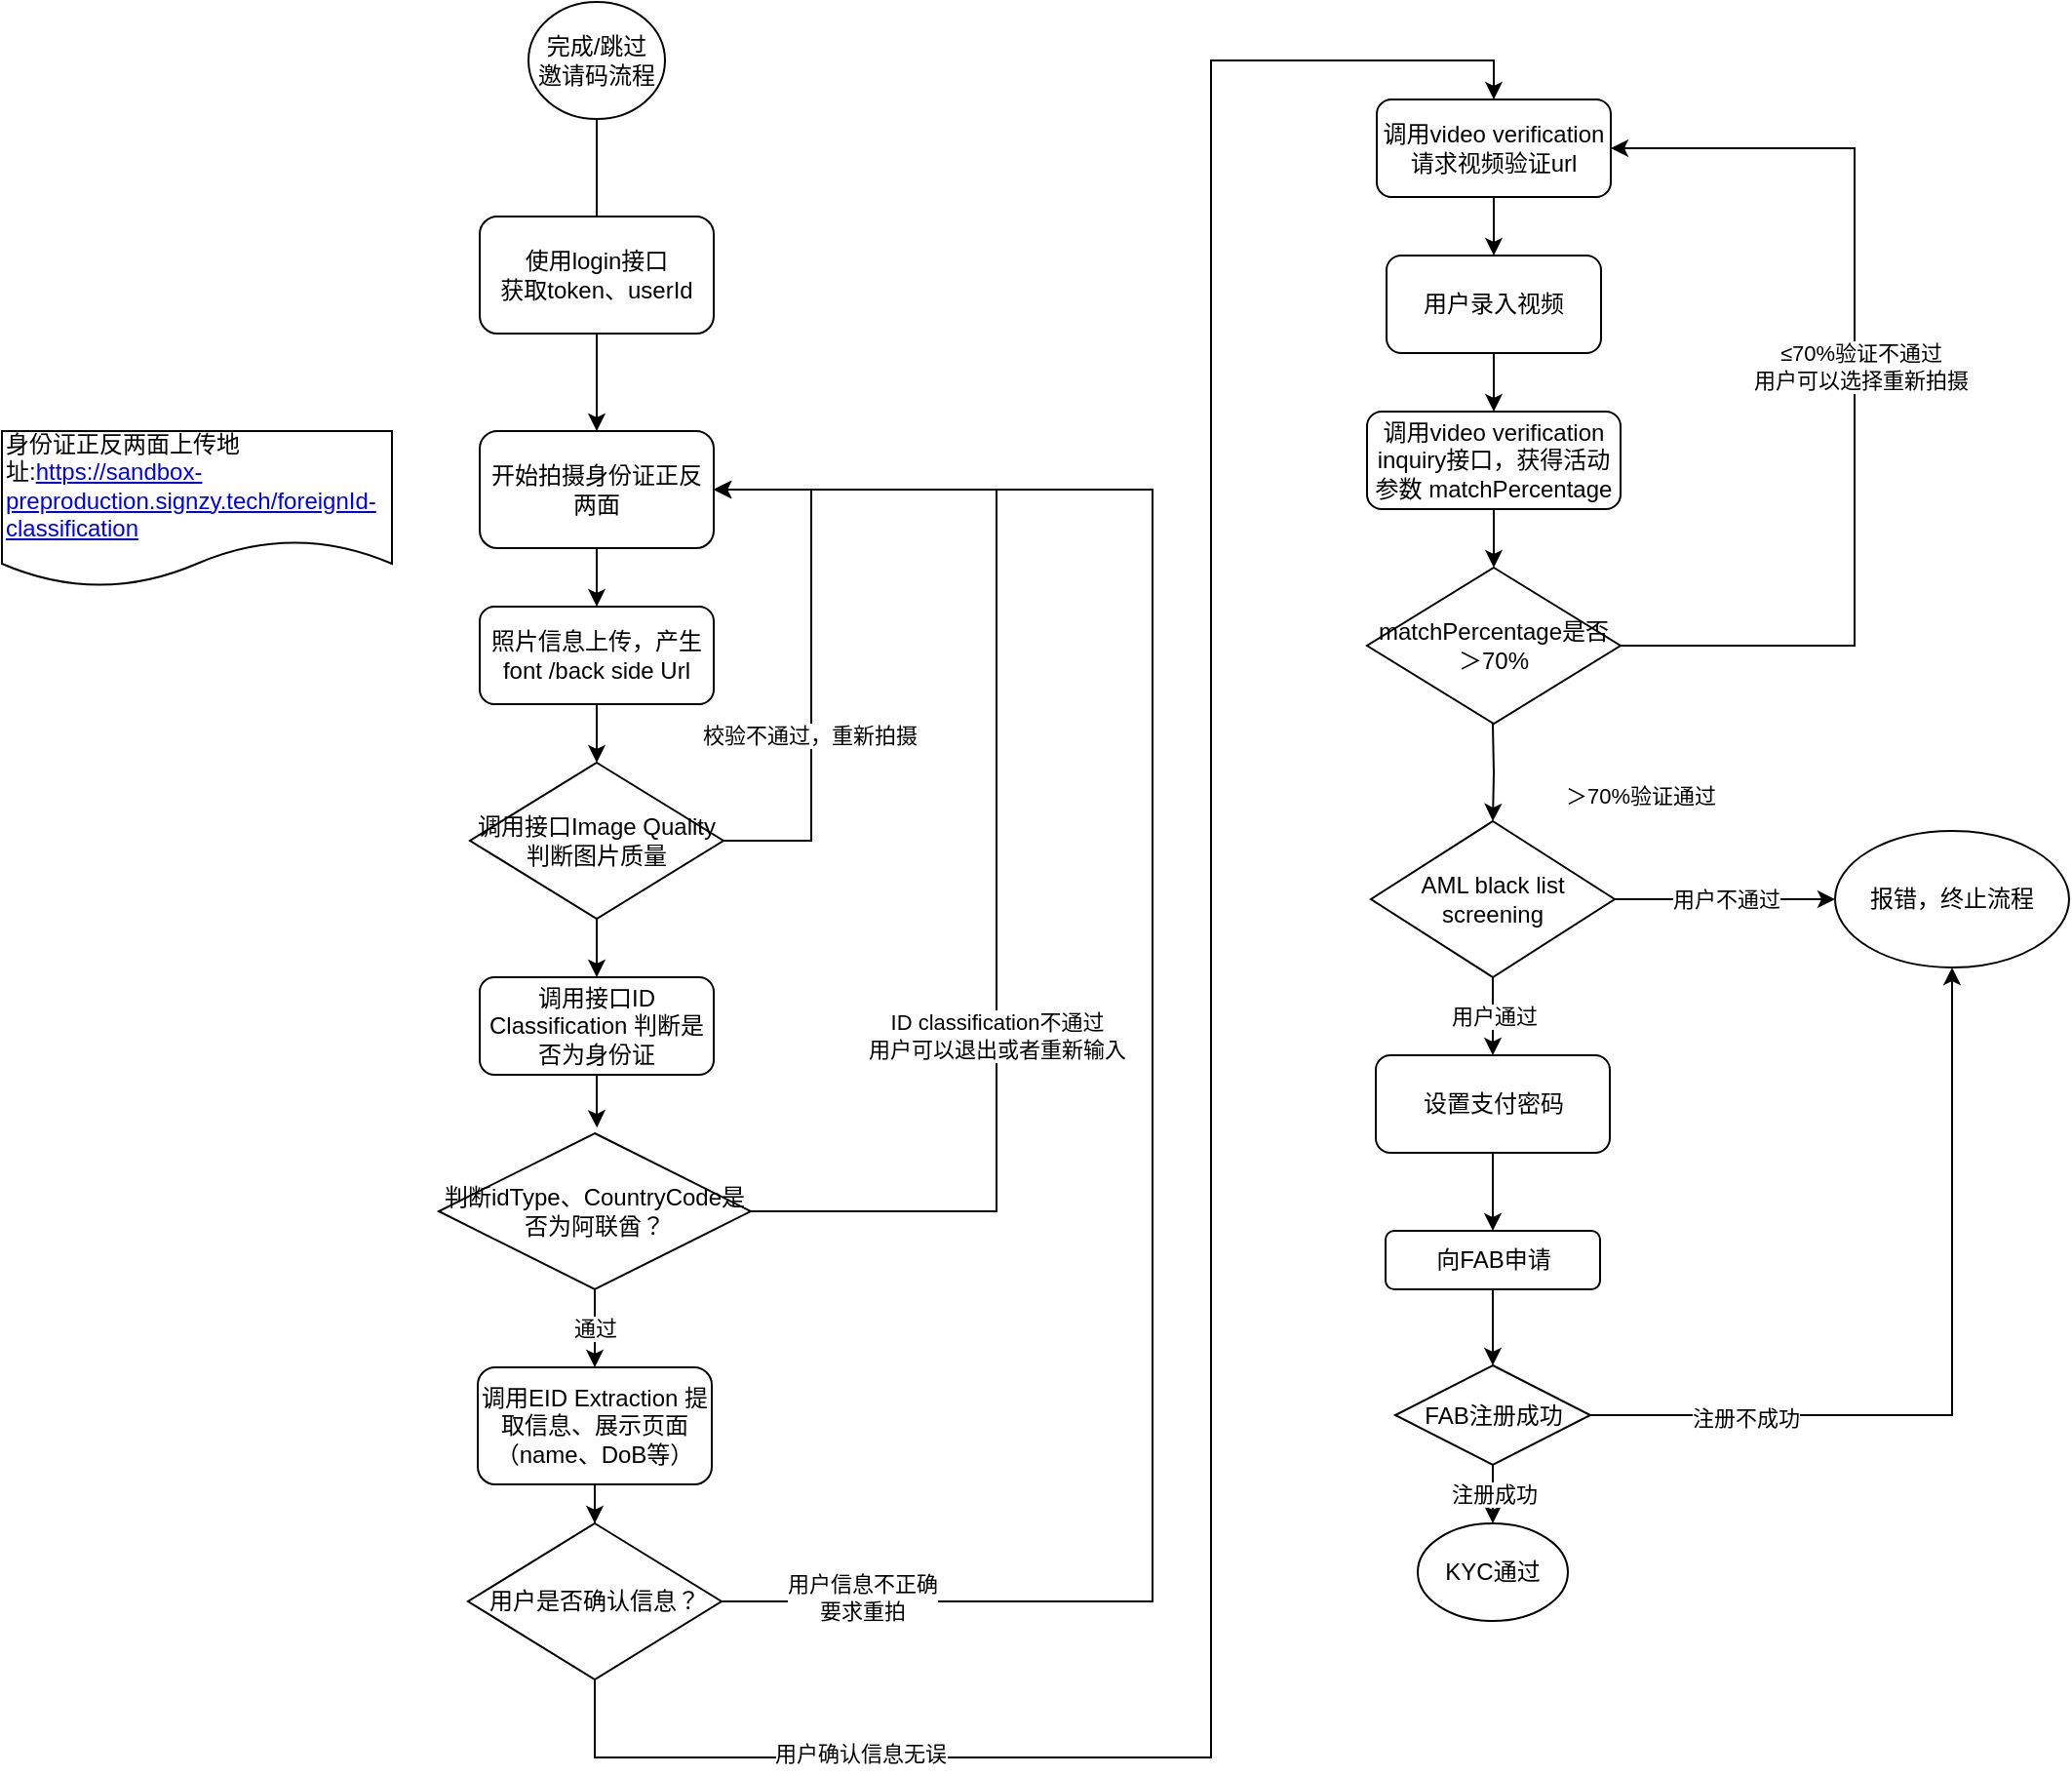 <mxfile version="14.8.6" type="github"><diagram id="m5OsKufubtWg9PYXpigb" name="Page-1"><mxGraphModel dx="1685" dy="409" grid="1" gridSize="10" guides="1" tooltips="1" connect="1" arrows="1" fold="1" page="1" pageScale="1" pageWidth="827" pageHeight="1169" math="0" shadow="0"><root><mxCell id="0"/><mxCell id="1" parent="0"/><mxCell id="aSY6GiX8y2zgrVZKX64a-7" style="edgeStyle=orthogonalEdgeStyle;rounded=0;orthogonalLoop=1;jettySize=auto;html=1;entryX=0.5;entryY=0;entryDx=0;entryDy=0;" parent="1" source="aSY6GiX8y2zgrVZKX64a-1" target="aSY6GiX8y2zgrVZKX64a-5" edge="1"><mxGeometry relative="1" as="geometry"/></mxCell><mxCell id="aSY6GiX8y2zgrVZKX64a-1" value="开始拍摄身份证正反两面" style="rounded=1;whiteSpace=wrap;html=1;" parent="1" vertex="1"><mxGeometry x="175" y="320" width="120" height="60" as="geometry"/></mxCell><mxCell id="aSY6GiX8y2zgrVZKX64a-6" style="edgeStyle=orthogonalEdgeStyle;rounded=0;orthogonalLoop=1;jettySize=auto;html=1;startArrow=none;" parent="1" source="-PtaE-Mu1wmv-w4eBili-2" target="aSY6GiX8y2zgrVZKX64a-1" edge="1"><mxGeometry relative="1" as="geometry"/></mxCell><mxCell id="aSY6GiX8y2zgrVZKX64a-2" value="完成/跳过&lt;br&gt;邀请码流程" style="ellipse;whiteSpace=wrap;html=1;" parent="1" vertex="1"><mxGeometry x="200" y="100" width="70" height="60" as="geometry"/></mxCell><mxCell id="aSY6GiX8y2zgrVZKX64a-9" style="edgeStyle=orthogonalEdgeStyle;rounded=0;orthogonalLoop=1;jettySize=auto;html=1;entryX=1;entryY=0.5;entryDx=0;entryDy=0;" parent="1" source="aSY6GiX8y2zgrVZKX64a-4" target="aSY6GiX8y2zgrVZKX64a-1" edge="1"><mxGeometry relative="1" as="geometry"><Array as="points"><mxPoint x="345" y="530"/><mxPoint x="345" y="350"/></Array></mxGeometry></mxCell><mxCell id="aSY6GiX8y2zgrVZKX64a-10" value="校验不通过，重新拍摄" style="edgeLabel;html=1;align=center;verticalAlign=middle;resizable=0;points=[];" parent="aSY6GiX8y2zgrVZKX64a-9" vertex="1" connectable="0"><mxGeometry x="-0.244" y="1" relative="1" as="geometry"><mxPoint y="5" as="offset"/></mxGeometry></mxCell><mxCell id="aSY6GiX8y2zgrVZKX64a-14" style="edgeStyle=orthogonalEdgeStyle;rounded=0;orthogonalLoop=1;jettySize=auto;html=1;entryX=0.5;entryY=0;entryDx=0;entryDy=0;" parent="1" source="aSY6GiX8y2zgrVZKX64a-4" target="aSY6GiX8y2zgrVZKX64a-11" edge="1"><mxGeometry relative="1" as="geometry"/></mxCell><mxCell id="aSY6GiX8y2zgrVZKX64a-4" value="调用接口Image Quality&lt;br&gt;判断图片质量" style="rhombus;whiteSpace=wrap;html=1;" parent="1" vertex="1"><mxGeometry x="170" y="490" width="130" height="80" as="geometry"/></mxCell><mxCell id="aSY6GiX8y2zgrVZKX64a-8" style="edgeStyle=orthogonalEdgeStyle;rounded=0;orthogonalLoop=1;jettySize=auto;html=1;entryX=0.5;entryY=0;entryDx=0;entryDy=0;" parent="1" source="aSY6GiX8y2zgrVZKX64a-5" target="aSY6GiX8y2zgrVZKX64a-4" edge="1"><mxGeometry relative="1" as="geometry"/></mxCell><mxCell id="aSY6GiX8y2zgrVZKX64a-5" value="照片信息上传，产生font /back side Url" style="rounded=1;whiteSpace=wrap;html=1;" parent="1" vertex="1"><mxGeometry x="175" y="410" width="120" height="50" as="geometry"/></mxCell><mxCell id="-PtaE-Mu1wmv-w4eBili-6" style="edgeStyle=orthogonalEdgeStyle;rounded=0;orthogonalLoop=1;jettySize=auto;html=1;entryX=0.507;entryY=-0.036;entryDx=0;entryDy=0;entryPerimeter=0;" edge="1" parent="1" source="aSY6GiX8y2zgrVZKX64a-11" target="-PtaE-Mu1wmv-w4eBili-5"><mxGeometry relative="1" as="geometry"/></mxCell><mxCell id="aSY6GiX8y2zgrVZKX64a-11" value="调用接口ID Classification 判断是否为身份证" style="rounded=1;whiteSpace=wrap;html=1;" parent="1" vertex="1"><mxGeometry x="175" y="600" width="120" height="50" as="geometry"/></mxCell><mxCell id="-PtaE-Mu1wmv-w4eBili-13" style="edgeStyle=orthogonalEdgeStyle;rounded=0;orthogonalLoop=1;jettySize=auto;html=1;entryX=1;entryY=0.5;entryDx=0;entryDy=0;" edge="1" parent="1" source="aSY6GiX8y2zgrVZKX64a-13" target="aSY6GiX8y2zgrVZKX64a-1"><mxGeometry relative="1" as="geometry"><Array as="points"><mxPoint x="520" y="920"/><mxPoint x="520" y="350"/></Array></mxGeometry></mxCell><mxCell id="-PtaE-Mu1wmv-w4eBili-14" value="用户信息不正确&lt;br&gt;要求重拍" style="edgeLabel;html=1;align=center;verticalAlign=middle;resizable=0;points=[];" vertex="1" connectable="0" parent="-PtaE-Mu1wmv-w4eBili-13"><mxGeometry x="-0.858" y="2" relative="1" as="geometry"><mxPoint as="offset"/></mxGeometry></mxCell><mxCell id="-PtaE-Mu1wmv-w4eBili-21" style="edgeStyle=orthogonalEdgeStyle;rounded=0;orthogonalLoop=1;jettySize=auto;html=1;entryX=0.5;entryY=0;entryDx=0;entryDy=0;" edge="1" parent="1" source="aSY6GiX8y2zgrVZKX64a-13" target="-PtaE-Mu1wmv-w4eBili-15"><mxGeometry relative="1" as="geometry"><Array as="points"><mxPoint x="234" y="1000"/><mxPoint x="550" y="1000"/><mxPoint x="550" y="130"/><mxPoint x="695" y="130"/></Array></mxGeometry></mxCell><mxCell id="-PtaE-Mu1wmv-w4eBili-22" value="用户确认信息无误" style="edgeLabel;html=1;align=center;verticalAlign=middle;resizable=0;points=[];" vertex="1" connectable="0" parent="-PtaE-Mu1wmv-w4eBili-21"><mxGeometry x="-0.748" y="2" relative="1" as="geometry"><mxPoint as="offset"/></mxGeometry></mxCell><mxCell id="aSY6GiX8y2zgrVZKX64a-13" value="用户是否确认信息？" style="rhombus;whiteSpace=wrap;html=1;" parent="1" vertex="1"><mxGeometry x="169" y="880" width="130" height="80" as="geometry"/></mxCell><mxCell id="aSY6GiX8y2zgrVZKX64a-30" value="&lt;br&gt;&lt;br&gt;&lt;span style=&quot;color: rgb(0 , 0 , 0) ; font-family: &amp;#34;helvetica&amp;#34; ; font-size: 11px ; font-style: normal ; font-weight: 400 ; letter-spacing: normal ; text-align: center ; text-indent: 0px ; text-transform: none ; word-spacing: 0px ; background-color: rgb(255 , 255 , 255) ; display: inline ; float: none&quot;&gt;＞70%验证通过&lt;/span&gt;&lt;br style=&quot;color: rgb(0 , 0 , 0) ; font-family: &amp;#34;helvetica&amp;#34; ; font-size: 11px ; font-style: normal ; font-weight: 400 ; letter-spacing: normal ; text-align: center ; text-indent: 0px ; text-transform: none ; word-spacing: 0px&quot;&gt;&lt;br&gt;" style="edgeStyle=orthogonalEdgeStyle;rounded=0;orthogonalLoop=1;jettySize=auto;html=1;entryX=0.5;entryY=0;entryDx=0;entryDy=0;" parent="1" target="aSY6GiX8y2zgrVZKX64a-29" edge="1"><mxGeometry x="0.2" y="75" relative="1" as="geometry"><mxPoint x="694.5" y="470" as="sourcePoint"/><mxPoint as="offset"/></mxGeometry></mxCell><mxCell id="aSY6GiX8y2zgrVZKX64a-32" value="用户不通过" style="edgeStyle=orthogonalEdgeStyle;rounded=0;orthogonalLoop=1;jettySize=auto;html=1;entryX=0;entryY=0.5;entryDx=0;entryDy=0;" parent="1" source="aSY6GiX8y2zgrVZKX64a-29" target="aSY6GiX8y2zgrVZKX64a-31" edge="1"><mxGeometry relative="1" as="geometry"><mxPoint x="874.5" y="560" as="targetPoint"/></mxGeometry></mxCell><mxCell id="aSY6GiX8y2zgrVZKX64a-35" value="用户通过" style="edgeStyle=orthogonalEdgeStyle;rounded=0;orthogonalLoop=1;jettySize=auto;html=1;" parent="1" source="aSY6GiX8y2zgrVZKX64a-29" target="aSY6GiX8y2zgrVZKX64a-34" edge="1"><mxGeometry relative="1" as="geometry"/></mxCell><mxCell id="aSY6GiX8y2zgrVZKX64a-29" value="AML black list&lt;br&gt;screening" style="rhombus;whiteSpace=wrap;html=1;" parent="1" vertex="1"><mxGeometry x="632" y="520" width="125" height="80" as="geometry"/></mxCell><mxCell id="aSY6GiX8y2zgrVZKX64a-31" value="报错，终止流程" style="ellipse;whiteSpace=wrap;html=1;" parent="1" vertex="1"><mxGeometry x="870" y="525" width="120" height="70" as="geometry"/></mxCell><mxCell id="aSY6GiX8y2zgrVZKX64a-37" style="edgeStyle=orthogonalEdgeStyle;rounded=0;orthogonalLoop=1;jettySize=auto;html=1;" parent="1" source="aSY6GiX8y2zgrVZKX64a-34" target="aSY6GiX8y2zgrVZKX64a-36" edge="1"><mxGeometry relative="1" as="geometry"/></mxCell><mxCell id="aSY6GiX8y2zgrVZKX64a-34" value="设置支付密码" style="rounded=1;whiteSpace=wrap;html=1;" parent="1" vertex="1"><mxGeometry x="634.5" y="640" width="120" height="50" as="geometry"/></mxCell><mxCell id="aSY6GiX8y2zgrVZKX64a-39" style="edgeStyle=orthogonalEdgeStyle;rounded=0;orthogonalLoop=1;jettySize=auto;html=1;entryX=0.5;entryY=0;entryDx=0;entryDy=0;" parent="1" source="aSY6GiX8y2zgrVZKX64a-36" target="aSY6GiX8y2zgrVZKX64a-38" edge="1"><mxGeometry relative="1" as="geometry"/></mxCell><mxCell id="aSY6GiX8y2zgrVZKX64a-36" value="向FAB申请" style="rounded=1;whiteSpace=wrap;html=1;" parent="1" vertex="1"><mxGeometry x="639.5" y="730" width="110" height="30" as="geometry"/></mxCell><mxCell id="aSY6GiX8y2zgrVZKX64a-43" value="注册成功" style="edgeStyle=orthogonalEdgeStyle;rounded=0;orthogonalLoop=1;jettySize=auto;html=1;entryX=0.5;entryY=0;entryDx=0;entryDy=0;" parent="1" source="aSY6GiX8y2zgrVZKX64a-38" target="aSY6GiX8y2zgrVZKX64a-42" edge="1"><mxGeometry relative="1" as="geometry"/></mxCell><mxCell id="aSY6GiX8y2zgrVZKX64a-44" style="edgeStyle=orthogonalEdgeStyle;rounded=0;orthogonalLoop=1;jettySize=auto;html=1;entryX=0.5;entryY=1;entryDx=0;entryDy=0;" parent="1" source="aSY6GiX8y2zgrVZKX64a-38" target="aSY6GiX8y2zgrVZKX64a-31" edge="1"><mxGeometry relative="1" as="geometry"><mxPoint x="934.5" y="595" as="targetPoint"/></mxGeometry></mxCell><mxCell id="aSY6GiX8y2zgrVZKX64a-45" value="注册不成功" style="edgeLabel;html=1;align=center;verticalAlign=middle;resizable=0;points=[];" parent="aSY6GiX8y2zgrVZKX64a-44" vertex="1" connectable="0"><mxGeometry x="-0.828" y="-1" relative="1" as="geometry"><mxPoint x="44" as="offset"/></mxGeometry></mxCell><mxCell id="aSY6GiX8y2zgrVZKX64a-38" value="FAB注册成功" style="rhombus;whiteSpace=wrap;html=1;" parent="1" vertex="1"><mxGeometry x="644.5" y="799" width="100" height="51" as="geometry"/></mxCell><mxCell id="aSY6GiX8y2zgrVZKX64a-42" value="KYC通过" style="ellipse;whiteSpace=wrap;html=1;" parent="1" vertex="1"><mxGeometry x="656" y="880" width="77" height="50" as="geometry"/></mxCell><mxCell id="-PtaE-Mu1wmv-w4eBili-2" value="使用login接口&lt;br&gt;获取token、userId" style="rounded=1;whiteSpace=wrap;html=1;" vertex="1" parent="1"><mxGeometry x="175" y="210" width="120" height="60" as="geometry"/></mxCell><mxCell id="-PtaE-Mu1wmv-w4eBili-3" value="" style="edgeStyle=orthogonalEdgeStyle;rounded=0;orthogonalLoop=1;jettySize=auto;html=1;endArrow=none;" edge="1" parent="1" source="aSY6GiX8y2zgrVZKX64a-2" target="-PtaE-Mu1wmv-w4eBili-2"><mxGeometry relative="1" as="geometry"><mxPoint x="250.0" y="100.0" as="sourcePoint"/><mxPoint x="235.0" y="320" as="targetPoint"/></mxGeometry></mxCell><mxCell id="-PtaE-Mu1wmv-w4eBili-4" value="身份证正反两面上传地址:&lt;a href=&quot;https://sandbox-preproduction.signzy.tech/foreignId-classification&quot;&gt;https://sandbox-preproduction.signzy.tech/foreignId-classification&lt;/a&gt;" style="shape=document;whiteSpace=wrap;html=1;boundedLbl=1;align=left;" vertex="1" parent="1"><mxGeometry x="-70" y="320" width="200" height="80" as="geometry"/></mxCell><mxCell id="-PtaE-Mu1wmv-w4eBili-7" style="edgeStyle=orthogonalEdgeStyle;rounded=0;orthogonalLoop=1;jettySize=auto;html=1;entryX=1;entryY=0.5;entryDx=0;entryDy=0;" edge="1" parent="1" source="-PtaE-Mu1wmv-w4eBili-5" target="aSY6GiX8y2zgrVZKX64a-1"><mxGeometry relative="1" as="geometry"><Array as="points"><mxPoint x="440" y="720"/><mxPoint x="440" y="350"/></Array></mxGeometry></mxCell><mxCell id="-PtaE-Mu1wmv-w4eBili-8" value="ID classification不通过&lt;br&gt;用户可以退出或者重新输入" style="edgeLabel;html=1;align=center;verticalAlign=middle;resizable=0;points=[];" vertex="1" connectable="0" parent="-PtaE-Mu1wmv-w4eBili-7"><mxGeometry x="-0.325" relative="1" as="geometry"><mxPoint as="offset"/></mxGeometry></mxCell><mxCell id="-PtaE-Mu1wmv-w4eBili-11" value="通过" style="edgeStyle=orthogonalEdgeStyle;rounded=0;orthogonalLoop=1;jettySize=auto;html=1;entryX=0.5;entryY=0;entryDx=0;entryDy=0;" edge="1" parent="1" source="-PtaE-Mu1wmv-w4eBili-5" target="-PtaE-Mu1wmv-w4eBili-10"><mxGeometry relative="1" as="geometry"/></mxCell><mxCell id="-PtaE-Mu1wmv-w4eBili-5" value="判断idType、CountryCode是否为阿联酋？" style="rhombus;whiteSpace=wrap;html=1;align=center;" vertex="1" parent="1"><mxGeometry x="154" y="680" width="160" height="80" as="geometry"/></mxCell><mxCell id="-PtaE-Mu1wmv-w4eBili-12" style="edgeStyle=orthogonalEdgeStyle;rounded=0;orthogonalLoop=1;jettySize=auto;html=1;entryX=0.5;entryY=0;entryDx=0;entryDy=0;" edge="1" parent="1" source="-PtaE-Mu1wmv-w4eBili-10" target="aSY6GiX8y2zgrVZKX64a-13"><mxGeometry relative="1" as="geometry"/></mxCell><mxCell id="-PtaE-Mu1wmv-w4eBili-10" value="调用EID Extraction 提取信息、展示页面（name、DoB等）" style="rounded=1;whiteSpace=wrap;html=1;align=center;" vertex="1" parent="1"><mxGeometry x="174" y="800" width="120" height="60" as="geometry"/></mxCell><mxCell id="-PtaE-Mu1wmv-w4eBili-18" style="edgeStyle=orthogonalEdgeStyle;rounded=0;orthogonalLoop=1;jettySize=auto;html=1;" edge="1" parent="1" source="-PtaE-Mu1wmv-w4eBili-15" target="-PtaE-Mu1wmv-w4eBili-16"><mxGeometry relative="1" as="geometry"/></mxCell><mxCell id="-PtaE-Mu1wmv-w4eBili-15" value="调用video verification&lt;br&gt;请求视频验证url" style="rounded=1;whiteSpace=wrap;html=1;" vertex="1" parent="1"><mxGeometry x="635" y="150" width="120" height="50" as="geometry"/></mxCell><mxCell id="-PtaE-Mu1wmv-w4eBili-19" style="edgeStyle=orthogonalEdgeStyle;rounded=0;orthogonalLoop=1;jettySize=auto;html=1;entryX=0.5;entryY=0;entryDx=0;entryDy=0;" edge="1" parent="1" source="-PtaE-Mu1wmv-w4eBili-16" target="-PtaE-Mu1wmv-w4eBili-17"><mxGeometry relative="1" as="geometry"/></mxCell><mxCell id="-PtaE-Mu1wmv-w4eBili-16" value="用户录入视频" style="rounded=1;whiteSpace=wrap;html=1;align=center;" vertex="1" parent="1"><mxGeometry x="640" y="230" width="110" height="50" as="geometry"/></mxCell><mxCell id="-PtaE-Mu1wmv-w4eBili-23" style="edgeStyle=orthogonalEdgeStyle;rounded=0;orthogonalLoop=1;jettySize=auto;html=1;entryX=0.5;entryY=0;entryDx=0;entryDy=0;" edge="1" parent="1" source="-PtaE-Mu1wmv-w4eBili-17" target="-PtaE-Mu1wmv-w4eBili-20"><mxGeometry relative="1" as="geometry"/></mxCell><mxCell id="-PtaE-Mu1wmv-w4eBili-17" value="调用video verification inquiry接口，获得活动参数 matchPercentage" style="rounded=1;whiteSpace=wrap;html=1;align=center;" vertex="1" parent="1"><mxGeometry x="630" y="310" width="130" height="50" as="geometry"/></mxCell><mxCell id="-PtaE-Mu1wmv-w4eBili-24" style="edgeStyle=orthogonalEdgeStyle;rounded=0;orthogonalLoop=1;jettySize=auto;html=1;entryX=1;entryY=0.5;entryDx=0;entryDy=0;" edge="1" parent="1" source="-PtaE-Mu1wmv-w4eBili-20" target="-PtaE-Mu1wmv-w4eBili-15"><mxGeometry relative="1" as="geometry"><Array as="points"><mxPoint x="880" y="430"/><mxPoint x="880" y="175"/></Array></mxGeometry></mxCell><mxCell id="-PtaE-Mu1wmv-w4eBili-25" value="≤70%验证不通过&lt;br&gt;用户可以选择重新拍摄" style="edgeLabel;html=1;align=center;verticalAlign=middle;resizable=0;points=[];" vertex="1" connectable="0" parent="-PtaE-Mu1wmv-w4eBili-24"><mxGeometry x="0.051" y="-3" relative="1" as="geometry"><mxPoint as="offset"/></mxGeometry></mxCell><mxCell id="-PtaE-Mu1wmv-w4eBili-20" value="matchPercentage是否＞70%" style="rhombus;whiteSpace=wrap;html=1;" vertex="1" parent="1"><mxGeometry x="630" y="390" width="130" height="80" as="geometry"/></mxCell></root></mxGraphModel></diagram></mxfile>